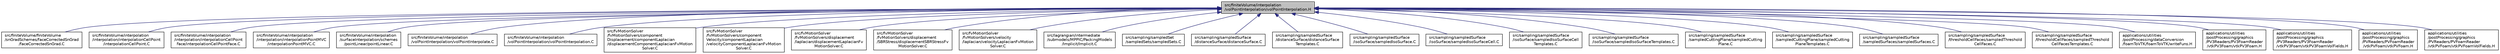 digraph "src/finiteVolume/interpolation/volPointInterpolation/volPointInterpolation.H"
{
  bgcolor="transparent";
  edge [fontname="Helvetica",fontsize="10",labelfontname="Helvetica",labelfontsize="10"];
  node [fontname="Helvetica",fontsize="10",shape=record];
  Node326 [label="src/finiteVolume/interpolation\l/volPointInterpolation/volPointInterpolation.H",height=0.2,width=0.4,color="black", fillcolor="grey75", style="filled", fontcolor="black"];
  Node326 -> Node327 [dir="back",color="midnightblue",fontsize="10",style="solid",fontname="Helvetica"];
  Node327 [label="src/finiteVolume/finiteVolume\l/snGradSchemes/faceCorrectedSnGrad\l/faceCorrectedSnGrad.C",height=0.2,width=0.4,color="black",URL="$a03389.html"];
  Node326 -> Node328 [dir="back",color="midnightblue",fontsize="10",style="solid",fontname="Helvetica"];
  Node328 [label="src/finiteVolume/interpolation\l/interpolation/interpolationCellPoint\l/interpolationCellPoint.C",height=0.2,width=0.4,color="black",URL="$a03986.html"];
  Node326 -> Node329 [dir="back",color="midnightblue",fontsize="10",style="solid",fontname="Helvetica"];
  Node329 [label="src/finiteVolume/interpolation\l/interpolation/interpolationCellPoint\lFace/interpolationCellPointFace.C",height=0.2,width=0.4,color="black",URL="$a04004.html"];
  Node326 -> Node330 [dir="back",color="midnightblue",fontsize="10",style="solid",fontname="Helvetica"];
  Node330 [label="src/finiteVolume/interpolation\l/interpolation/interpolationPointMVC\l/interpolationPointMVC.C",height=0.2,width=0.4,color="black",URL="$a04031.html"];
  Node326 -> Node331 [dir="back",color="midnightblue",fontsize="10",style="solid",fontname="Helvetica"];
  Node331 [label="src/finiteVolume/interpolation\l/surfaceInterpolation/schemes\l/pointLinear/pointLinear.C",height=0.2,width=0.4,color="black",URL="$a04430.html"];
  Node326 -> Node332 [dir="back",color="midnightblue",fontsize="10",style="solid",fontname="Helvetica"];
  Node332 [label="src/finiteVolume/interpolation\l/volPointInterpolation/volPointInterpolate.C",height=0.2,width=0.4,color="black",URL="$a04529.html"];
  Node326 -> Node333 [dir="back",color="midnightblue",fontsize="10",style="solid",fontname="Helvetica"];
  Node333 [label="src/finiteVolume/interpolation\l/volPointInterpolation/volPointInterpolation.C",height=0.2,width=0.4,color="black",URL="$a04532.html"];
  Node326 -> Node334 [dir="back",color="midnightblue",fontsize="10",style="solid",fontname="Helvetica"];
  Node334 [label="src/fvMotionSolver\l/fvMotionSolvers/component\lDisplacement/componentLaplacian\l/displacementComponentLaplacianFvMotion\lSolver.C",height=0.2,width=0.4,color="black",URL="$a05015.html"];
  Node326 -> Node335 [dir="back",color="midnightblue",fontsize="10",style="solid",fontname="Helvetica"];
  Node335 [label="src/fvMotionSolver\l/fvMotionSolvers/component\lVelocity/componentLaplacian\l/velocityComponentLaplacianFvMotion\lSolver.C",height=0.2,width=0.4,color="black",URL="$a05021.html"];
  Node326 -> Node336 [dir="back",color="midnightblue",fontsize="10",style="solid",fontname="Helvetica"];
  Node336 [label="src/fvMotionSolver\l/fvMotionSolvers/displacement\l/laplacian/displacementLaplacianFv\lMotionSolver.C",height=0.2,width=0.4,color="black",URL="$a05033.html"];
  Node326 -> Node337 [dir="back",color="midnightblue",fontsize="10",style="solid",fontname="Helvetica"];
  Node337 [label="src/fvMotionSolver\l/fvMotionSolvers/displacement\l/SBRStress/displacementSBRStressFv\lMotionSolver.C",height=0.2,width=0.4,color="black",URL="$a05054.html"];
  Node326 -> Node338 [dir="back",color="midnightblue",fontsize="10",style="solid",fontname="Helvetica"];
  Node338 [label="src/fvMotionSolver\l/fvMotionSolvers/velocity\l/laplacian/velocityLaplacianFvMotion\lSolver.C",height=0.2,width=0.4,color="black",URL="$a05069.html"];
  Node326 -> Node339 [dir="back",color="midnightblue",fontsize="10",style="solid",fontname="Helvetica"];
  Node339 [label="src/lagrangian/intermediate\l/submodels/MPPIC/PackingModels\l/Implicit/Implicit.C",height=0.2,width=0.4,color="black",URL="$a06788.html"];
  Node326 -> Node340 [dir="back",color="midnightblue",fontsize="10",style="solid",fontname="Helvetica"];
  Node340 [label="src/sampling/sampledSet\l/sampledSets/sampledSets.C",height=0.2,width=0.4,color="black",URL="$a15026.html"];
  Node326 -> Node341 [dir="back",color="midnightblue",fontsize="10",style="solid",fontname="Helvetica"];
  Node341 [label="src/sampling/sampledSurface\l/distanceSurface/distanceSurface.C",height=0.2,width=0.4,color="black",URL="$a15050.html"];
  Node326 -> Node342 [dir="back",color="midnightblue",fontsize="10",style="solid",fontname="Helvetica"];
  Node342 [label="src/sampling/sampledSurface\l/distanceSurface/distanceSurface\lTemplates.C",height=0.2,width=0.4,color="black",URL="$a15056.html"];
  Node326 -> Node343 [dir="back",color="midnightblue",fontsize="10",style="solid",fontname="Helvetica"];
  Node343 [label="src/sampling/sampledSurface\l/isoSurface/sampledIsoSurface.C",height=0.2,width=0.4,color="black",URL="$a15077.html"];
  Node326 -> Node344 [dir="back",color="midnightblue",fontsize="10",style="solid",fontname="Helvetica"];
  Node344 [label="src/sampling/sampledSurface\l/isoSurface/sampledIsoSurfaceCell.C",height=0.2,width=0.4,color="black",URL="$a15083.html"];
  Node326 -> Node345 [dir="back",color="midnightblue",fontsize="10",style="solid",fontname="Helvetica"];
  Node345 [label="src/sampling/sampledSurface\l/isoSurface/sampledIsoSurfaceCell\lTemplates.C",height=0.2,width=0.4,color="black",URL="$a15089.html"];
  Node326 -> Node346 [dir="back",color="midnightblue",fontsize="10",style="solid",fontname="Helvetica"];
  Node346 [label="src/sampling/sampledSurface\l/isoSurface/sampledIsoSurfaceTemplates.C",height=0.2,width=0.4,color="black",URL="$a15092.html"];
  Node326 -> Node347 [dir="back",color="midnightblue",fontsize="10",style="solid",fontname="Helvetica"];
  Node347 [label="src/sampling/sampledSurface\l/sampledCuttingPlane/sampledCutting\lPlane.C",height=0.2,width=0.4,color="black",URL="$a15095.html"];
  Node326 -> Node348 [dir="back",color="midnightblue",fontsize="10",style="solid",fontname="Helvetica"];
  Node348 [label="src/sampling/sampledSurface\l/sampledCuttingPlane/sampledCutting\lPlaneTemplates.C",height=0.2,width=0.4,color="black",URL="$a15101.html"];
  Node326 -> Node349 [dir="back",color="midnightblue",fontsize="10",style="solid",fontname="Helvetica"];
  Node349 [label="src/sampling/sampledSurface\l/sampledSurfaces/sampledSurfaces.C",height=0.2,width=0.4,color="black",URL="$a15143.html"];
  Node326 -> Node350 [dir="back",color="midnightblue",fontsize="10",style="solid",fontname="Helvetica"];
  Node350 [label="src/sampling/sampledSurface\l/thresholdCellFaces/sampledThreshold\lCellFaces.C",height=0.2,width=0.4,color="black",URL="$a15164.html"];
  Node326 -> Node351 [dir="back",color="midnightblue",fontsize="10",style="solid",fontname="Helvetica"];
  Node351 [label="src/sampling/sampledSurface\l/thresholdCellFaces/sampledThreshold\lCellFacesTemplates.C",height=0.2,width=0.4,color="black",URL="$a15170.html"];
  Node326 -> Node352 [dir="back",color="midnightblue",fontsize="10",style="solid",fontname="Helvetica"];
  Node352 [label="applications/utilities\l/postProcessing/dataConversion\l/foamToVTK/foamToVTK/writeFuns.H",height=0.2,width=0.4,color="black",URL="$a41183.html"];
  Node326 -> Node353 [dir="back",color="midnightblue",fontsize="10",style="solid",fontname="Helvetica"];
  Node353 [label="applications/utilities\l/postProcessing/graphics\l/PV3Readers/PV3FoamReader\l/vtkPV3Foam/vtkPV3Foam.H",height=0.2,width=0.4,color="black",URL="$a19634.html"];
  Node326 -> Node354 [dir="back",color="midnightblue",fontsize="10",style="solid",fontname="Helvetica"];
  Node354 [label="applications/utilities\l/postProcessing/graphics\l/PV3Readers/PV3FoamReader\l/vtkPV3Foam/vtkPV3FoamVolFields.H",height=0.2,width=0.4,color="black",URL="$a19682.html"];
  Node326 -> Node355 [dir="back",color="midnightblue",fontsize="10",style="solid",fontname="Helvetica"];
  Node355 [label="applications/utilities\l/postProcessing/graphics\l/PVReaders/PVFoamReader\l/vtkPVFoam/vtkPVFoam.H",height=0.2,width=0.4,color="black",URL="$a19706.html"];
  Node326 -> Node356 [dir="back",color="midnightblue",fontsize="10",style="solid",fontname="Helvetica"];
  Node356 [label="applications/utilities\l/postProcessing/graphics\l/PVReaders/PVFoamReader\l/vtkPVFoam/vtkPVFoamVolFields.H",height=0.2,width=0.4,color="black",URL="$a19754.html"];
}
